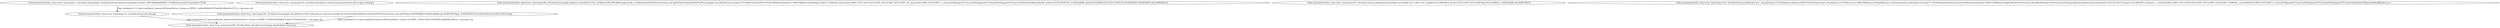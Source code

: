 digraph G {
  1 [ label="Node [automated=false, done=true, timestamp=1, url=https://www.google.com.pk/search?q=lums&oq=lums&aqs=chrome..69i57j69i60l2j69i65l3.1703j0j1&sourceid=chrome&ie=UTF-8]" ];
  2 [ label="Node [automated=false, done=true, timestamp=12, url=http://www.lums.edu.pk/]" ];
  3 [ label="Node [automated=false, done=true, timestamp=98, url=http://lums.edu.pk/resources/page.php/students-resources]" ];
  4 [ label="Node [automated=false, done=true, timestamp=93, url=https://ssl.gstatic.com/docs/common/cleardot.gif?zx=ggevrueb4cgx]" ];
  5 [ label="Node [automated=false, done=true, timestamp=94, url=https://www.google.com.pk/url?sa=t&rct=j&q=&esrc=s&source=web&cd=1&ved=0CBwQFjAA&url=http%3A%2F%2Fwww.lums.edu.pk%2F&ei=LkdTVfOZJMy3sQHcl4CgBA&usg=AFQjCNFPNqgw_Zv8kFYAP5Cb5a7ynvR1Lw&bvm=bv.93112503,d.bGg]" ];
  6 [ label="Node [automated=false, done=true, timestamp=96, url=http://www.google-analytics.com/collect?v=1&_v=j36&a=1092708136&t=pageview&_s=1&dl=http%3A%2F%2Fwww.lums.edu.pk%2F&dr=https%3A%2F%2Fwww.google.com.pk%2F&ul=en-us&de=UTF-8&dt=Home%20%7C%20LUMS&sd=24-bit&sr=1366x768&vp=524x629&je=1&fl=17.0%20r0&_utma=245211800.1270113078.1431521087.1431521087.1431521087.1&_utmz=245211800.1431521087.1.1.utmcsr%3Dgoogle%7Cutmccn%3D(organic)%7Cutmcmd%3Dorganic%7Cutmctr%3D(not%2520provided)&_utmht=1431521087077&_u=ASQCgAAB~&jid=421223081&cid=1270113078.1431521087&tid=UA-59619873-1&z=904268155]" ];
  7 [ label="Node [automated=false, done=true, timestamp=97, url=https://stats.g.doubleclick.net/r/collect?t=dc&aip=1&_r=3&v=1&_v=j36&tid=UA-59619873-1&cid=1270113078.1431521087&jid=421223081&_u=ASQCgAAB~&z=829179673]" ];
  8 [ label="Node [automated=false, done=true, timestamp=103, url=http://stats.g.doubleclick.net/__utm.gif?utmwv=5.6.4dc&utms=2&utmn=902575527&utmhn=lums.edu.pk&utmcs=UTF-8&utmsr=1366x768&utmvp=524x629&utmsc=24-bit&utmul=en-us&utmje=1&utmfl=17.0%20r0&utmdt=Resources%20-%20Students&utmhid=540811550&utmr=http%3A%2F%2Fwww.lums.edu.pk%2F&utmp=%2Fresources%2Fpage.php%2Fstudents-resources&utmht=1431521100371&utmac=UA-59619873-1&utmcc=__utma%3D245211800.1270113078.1431521087.1431521087.1431521087.1%3B%2B__utmz%3D245211800.1431521087.1.1.utmcsr%3Dgoogle%7Cutmccn%3D(organic)%7Cutmcmd%3Dorganic%7Cutmctr%3D(not%2520provided)%3B&utmu=q~]" ];
  1 -> 2 [ label="Edge [similarity=1.0, type=confirmed, element=[[ChromeDriver: chrome on WIN8_1 (a4a64348eb5d719ae446c280aa3bc317)] -> tag name: a]]" ];
  2 -> 3 [ label="Edge [similarity=1.0, type=confirmed, element=[[ChromeDriver: chrome on WIN8_1 (97f42102b580a071b25e17333ee4ee36)] -> tag name: a]]" ];
  5 -> 3 [ label="Edge [similarity=1.0, type=confirmed, element=[[ChromeDriver: chrome on WIN8_1 (292e11b67ce367b2661ed426587aaf5c)] -> tag name: a]]" ];
}
